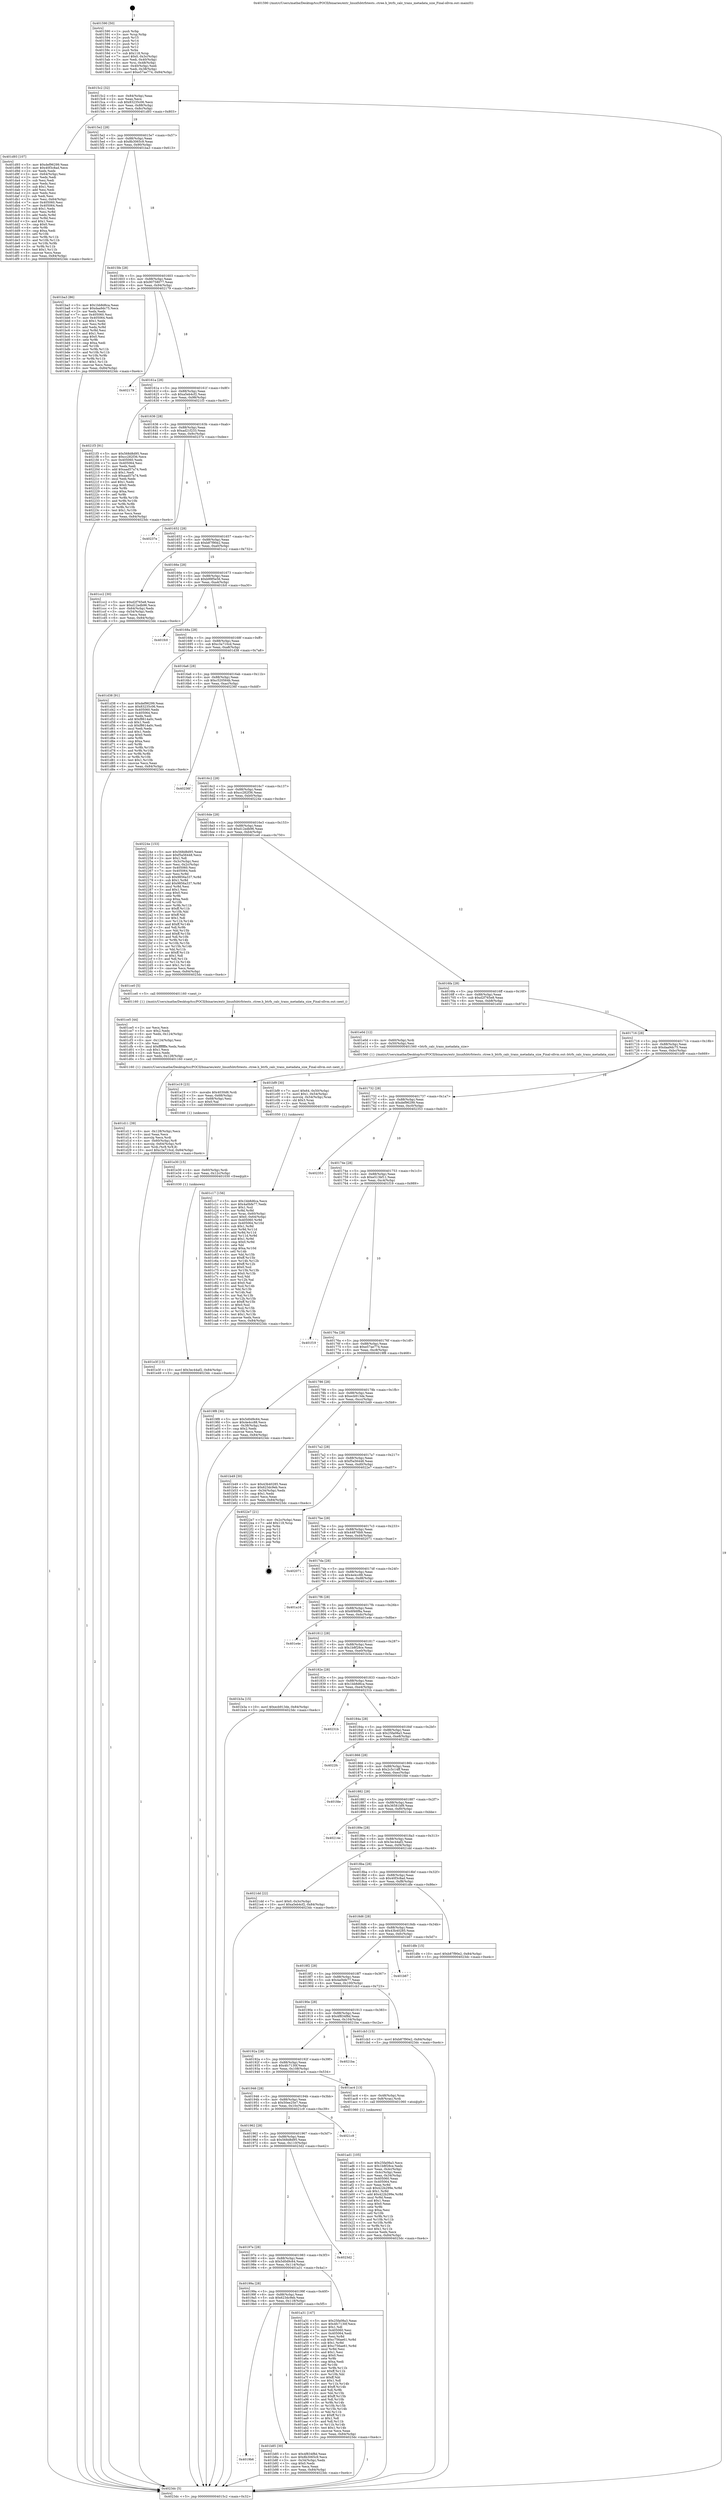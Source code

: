 digraph "0x401590" {
  label = "0x401590 (/mnt/c/Users/mathe/Desktop/tcc/POCII/binaries/extr_linuxfsbtrfstests..ctree.h_btrfs_calc_trans_metadata_size_Final-ollvm.out::main(0))"
  labelloc = "t"
  node[shape=record]

  Entry [label="",width=0.3,height=0.3,shape=circle,fillcolor=black,style=filled]
  "0x4015c2" [label="{
     0x4015c2 [32]\l
     | [instrs]\l
     &nbsp;&nbsp;0x4015c2 \<+6\>: mov -0x84(%rbp),%eax\l
     &nbsp;&nbsp;0x4015c8 \<+2\>: mov %eax,%ecx\l
     &nbsp;&nbsp;0x4015ca \<+6\>: sub $0x83235c06,%ecx\l
     &nbsp;&nbsp;0x4015d0 \<+6\>: mov %eax,-0x88(%rbp)\l
     &nbsp;&nbsp;0x4015d6 \<+6\>: mov %ecx,-0x8c(%rbp)\l
     &nbsp;&nbsp;0x4015dc \<+6\>: je 0000000000401d93 \<main+0x803\>\l
  }"]
  "0x401d93" [label="{
     0x401d93 [107]\l
     | [instrs]\l
     &nbsp;&nbsp;0x401d93 \<+5\>: mov $0xdef96299,%eax\l
     &nbsp;&nbsp;0x401d98 \<+5\>: mov $0x40f3c8ad,%ecx\l
     &nbsp;&nbsp;0x401d9d \<+2\>: xor %edx,%edx\l
     &nbsp;&nbsp;0x401d9f \<+3\>: mov -0x64(%rbp),%esi\l
     &nbsp;&nbsp;0x401da2 \<+2\>: mov %edx,%edi\l
     &nbsp;&nbsp;0x401da4 \<+2\>: sub %esi,%edi\l
     &nbsp;&nbsp;0x401da6 \<+2\>: mov %edx,%esi\l
     &nbsp;&nbsp;0x401da8 \<+3\>: sub $0x1,%esi\l
     &nbsp;&nbsp;0x401dab \<+2\>: add %esi,%edi\l
     &nbsp;&nbsp;0x401dad \<+2\>: mov %edx,%esi\l
     &nbsp;&nbsp;0x401daf \<+2\>: sub %edi,%esi\l
     &nbsp;&nbsp;0x401db1 \<+3\>: mov %esi,-0x64(%rbp)\l
     &nbsp;&nbsp;0x401db4 \<+7\>: mov 0x405060,%esi\l
     &nbsp;&nbsp;0x401dbb \<+7\>: mov 0x405064,%edi\l
     &nbsp;&nbsp;0x401dc2 \<+3\>: sub $0x1,%edx\l
     &nbsp;&nbsp;0x401dc5 \<+3\>: mov %esi,%r8d\l
     &nbsp;&nbsp;0x401dc8 \<+3\>: add %edx,%r8d\l
     &nbsp;&nbsp;0x401dcb \<+4\>: imul %r8d,%esi\l
     &nbsp;&nbsp;0x401dcf \<+3\>: and $0x1,%esi\l
     &nbsp;&nbsp;0x401dd2 \<+3\>: cmp $0x0,%esi\l
     &nbsp;&nbsp;0x401dd5 \<+4\>: sete %r9b\l
     &nbsp;&nbsp;0x401dd9 \<+3\>: cmp $0xa,%edi\l
     &nbsp;&nbsp;0x401ddc \<+4\>: setl %r10b\l
     &nbsp;&nbsp;0x401de0 \<+3\>: mov %r9b,%r11b\l
     &nbsp;&nbsp;0x401de3 \<+3\>: and %r10b,%r11b\l
     &nbsp;&nbsp;0x401de6 \<+3\>: xor %r10b,%r9b\l
     &nbsp;&nbsp;0x401de9 \<+3\>: or %r9b,%r11b\l
     &nbsp;&nbsp;0x401dec \<+4\>: test $0x1,%r11b\l
     &nbsp;&nbsp;0x401df0 \<+3\>: cmovne %ecx,%eax\l
     &nbsp;&nbsp;0x401df3 \<+6\>: mov %eax,-0x84(%rbp)\l
     &nbsp;&nbsp;0x401df9 \<+5\>: jmp 00000000004023dc \<main+0xe4c\>\l
  }"]
  "0x4015e2" [label="{
     0x4015e2 [28]\l
     | [instrs]\l
     &nbsp;&nbsp;0x4015e2 \<+5\>: jmp 00000000004015e7 \<main+0x57\>\l
     &nbsp;&nbsp;0x4015e7 \<+6\>: mov -0x88(%rbp),%eax\l
     &nbsp;&nbsp;0x4015ed \<+5\>: sub $0x8b3065c9,%eax\l
     &nbsp;&nbsp;0x4015f2 \<+6\>: mov %eax,-0x90(%rbp)\l
     &nbsp;&nbsp;0x4015f8 \<+6\>: je 0000000000401ba3 \<main+0x613\>\l
  }"]
  Exit [label="",width=0.3,height=0.3,shape=circle,fillcolor=black,style=filled,peripheries=2]
  "0x401ba3" [label="{
     0x401ba3 [86]\l
     | [instrs]\l
     &nbsp;&nbsp;0x401ba3 \<+5\>: mov $0x1bb8d6ca,%eax\l
     &nbsp;&nbsp;0x401ba8 \<+5\>: mov $0xdaa9dc75,%ecx\l
     &nbsp;&nbsp;0x401bad \<+2\>: xor %edx,%edx\l
     &nbsp;&nbsp;0x401baf \<+7\>: mov 0x405060,%esi\l
     &nbsp;&nbsp;0x401bb6 \<+7\>: mov 0x405064,%edi\l
     &nbsp;&nbsp;0x401bbd \<+3\>: sub $0x1,%edx\l
     &nbsp;&nbsp;0x401bc0 \<+3\>: mov %esi,%r8d\l
     &nbsp;&nbsp;0x401bc3 \<+3\>: add %edx,%r8d\l
     &nbsp;&nbsp;0x401bc6 \<+4\>: imul %r8d,%esi\l
     &nbsp;&nbsp;0x401bca \<+3\>: and $0x1,%esi\l
     &nbsp;&nbsp;0x401bcd \<+3\>: cmp $0x0,%esi\l
     &nbsp;&nbsp;0x401bd0 \<+4\>: sete %r9b\l
     &nbsp;&nbsp;0x401bd4 \<+3\>: cmp $0xa,%edi\l
     &nbsp;&nbsp;0x401bd7 \<+4\>: setl %r10b\l
     &nbsp;&nbsp;0x401bdb \<+3\>: mov %r9b,%r11b\l
     &nbsp;&nbsp;0x401bde \<+3\>: and %r10b,%r11b\l
     &nbsp;&nbsp;0x401be1 \<+3\>: xor %r10b,%r9b\l
     &nbsp;&nbsp;0x401be4 \<+3\>: or %r9b,%r11b\l
     &nbsp;&nbsp;0x401be7 \<+4\>: test $0x1,%r11b\l
     &nbsp;&nbsp;0x401beb \<+3\>: cmovne %ecx,%eax\l
     &nbsp;&nbsp;0x401bee \<+6\>: mov %eax,-0x84(%rbp)\l
     &nbsp;&nbsp;0x401bf4 \<+5\>: jmp 00000000004023dc \<main+0xe4c\>\l
  }"]
  "0x4015fe" [label="{
     0x4015fe [28]\l
     | [instrs]\l
     &nbsp;&nbsp;0x4015fe \<+5\>: jmp 0000000000401603 \<main+0x73\>\l
     &nbsp;&nbsp;0x401603 \<+6\>: mov -0x88(%rbp),%eax\l
     &nbsp;&nbsp;0x401609 \<+5\>: sub $0x90758077,%eax\l
     &nbsp;&nbsp;0x40160e \<+6\>: mov %eax,-0x94(%rbp)\l
     &nbsp;&nbsp;0x401614 \<+6\>: je 0000000000402179 \<main+0xbe9\>\l
  }"]
  "0x401e3f" [label="{
     0x401e3f [15]\l
     | [instrs]\l
     &nbsp;&nbsp;0x401e3f \<+10\>: movl $0x3ec44af2,-0x84(%rbp)\l
     &nbsp;&nbsp;0x401e49 \<+5\>: jmp 00000000004023dc \<main+0xe4c\>\l
  }"]
  "0x402179" [label="{
     0x402179\l
  }", style=dashed]
  "0x40161a" [label="{
     0x40161a [28]\l
     | [instrs]\l
     &nbsp;&nbsp;0x40161a \<+5\>: jmp 000000000040161f \<main+0x8f\>\l
     &nbsp;&nbsp;0x40161f \<+6\>: mov -0x88(%rbp),%eax\l
     &nbsp;&nbsp;0x401625 \<+5\>: sub $0xa5eb4cf2,%eax\l
     &nbsp;&nbsp;0x40162a \<+6\>: mov %eax,-0x98(%rbp)\l
     &nbsp;&nbsp;0x401630 \<+6\>: je 00000000004021f3 \<main+0xc63\>\l
  }"]
  "0x401e30" [label="{
     0x401e30 [15]\l
     | [instrs]\l
     &nbsp;&nbsp;0x401e30 \<+4\>: mov -0x60(%rbp),%rdi\l
     &nbsp;&nbsp;0x401e34 \<+6\>: mov %eax,-0x12c(%rbp)\l
     &nbsp;&nbsp;0x401e3a \<+5\>: call 0000000000401030 \<free@plt\>\l
     | [calls]\l
     &nbsp;&nbsp;0x401030 \{1\} (unknown)\l
  }"]
  "0x4021f3" [label="{
     0x4021f3 [91]\l
     | [instrs]\l
     &nbsp;&nbsp;0x4021f3 \<+5\>: mov $0x568d8d95,%eax\l
     &nbsp;&nbsp;0x4021f8 \<+5\>: mov $0xcc282f36,%ecx\l
     &nbsp;&nbsp;0x4021fd \<+7\>: mov 0x405060,%edx\l
     &nbsp;&nbsp;0x402204 \<+7\>: mov 0x405064,%esi\l
     &nbsp;&nbsp;0x40220b \<+2\>: mov %edx,%edi\l
     &nbsp;&nbsp;0x40220d \<+6\>: add $0xaad57a74,%edi\l
     &nbsp;&nbsp;0x402213 \<+3\>: sub $0x1,%edi\l
     &nbsp;&nbsp;0x402216 \<+6\>: sub $0xaad57a74,%edi\l
     &nbsp;&nbsp;0x40221c \<+3\>: imul %edi,%edx\l
     &nbsp;&nbsp;0x40221f \<+3\>: and $0x1,%edx\l
     &nbsp;&nbsp;0x402222 \<+3\>: cmp $0x0,%edx\l
     &nbsp;&nbsp;0x402225 \<+4\>: sete %r8b\l
     &nbsp;&nbsp;0x402229 \<+3\>: cmp $0xa,%esi\l
     &nbsp;&nbsp;0x40222c \<+4\>: setl %r9b\l
     &nbsp;&nbsp;0x402230 \<+3\>: mov %r8b,%r10b\l
     &nbsp;&nbsp;0x402233 \<+3\>: and %r9b,%r10b\l
     &nbsp;&nbsp;0x402236 \<+3\>: xor %r9b,%r8b\l
     &nbsp;&nbsp;0x402239 \<+3\>: or %r8b,%r10b\l
     &nbsp;&nbsp;0x40223c \<+4\>: test $0x1,%r10b\l
     &nbsp;&nbsp;0x402240 \<+3\>: cmovne %ecx,%eax\l
     &nbsp;&nbsp;0x402243 \<+6\>: mov %eax,-0x84(%rbp)\l
     &nbsp;&nbsp;0x402249 \<+5\>: jmp 00000000004023dc \<main+0xe4c\>\l
  }"]
  "0x401636" [label="{
     0x401636 [28]\l
     | [instrs]\l
     &nbsp;&nbsp;0x401636 \<+5\>: jmp 000000000040163b \<main+0xab\>\l
     &nbsp;&nbsp;0x40163b \<+6\>: mov -0x88(%rbp),%eax\l
     &nbsp;&nbsp;0x401641 \<+5\>: sub $0xad21f233,%eax\l
     &nbsp;&nbsp;0x401646 \<+6\>: mov %eax,-0x9c(%rbp)\l
     &nbsp;&nbsp;0x40164c \<+6\>: je 000000000040237e \<main+0xdee\>\l
  }"]
  "0x401e19" [label="{
     0x401e19 [23]\l
     | [instrs]\l
     &nbsp;&nbsp;0x401e19 \<+10\>: movabs $0x4030d6,%rdi\l
     &nbsp;&nbsp;0x401e23 \<+3\>: mov %eax,-0x68(%rbp)\l
     &nbsp;&nbsp;0x401e26 \<+3\>: mov -0x68(%rbp),%esi\l
     &nbsp;&nbsp;0x401e29 \<+2\>: mov $0x0,%al\l
     &nbsp;&nbsp;0x401e2b \<+5\>: call 0000000000401040 \<printf@plt\>\l
     | [calls]\l
     &nbsp;&nbsp;0x401040 \{1\} (unknown)\l
  }"]
  "0x40237e" [label="{
     0x40237e\l
  }", style=dashed]
  "0x401652" [label="{
     0x401652 [28]\l
     | [instrs]\l
     &nbsp;&nbsp;0x401652 \<+5\>: jmp 0000000000401657 \<main+0xc7\>\l
     &nbsp;&nbsp;0x401657 \<+6\>: mov -0x88(%rbp),%eax\l
     &nbsp;&nbsp;0x40165d \<+5\>: sub $0xb87f90e2,%eax\l
     &nbsp;&nbsp;0x401662 \<+6\>: mov %eax,-0xa0(%rbp)\l
     &nbsp;&nbsp;0x401668 \<+6\>: je 0000000000401cc2 \<main+0x732\>\l
  }"]
  "0x401d11" [label="{
     0x401d11 [39]\l
     | [instrs]\l
     &nbsp;&nbsp;0x401d11 \<+6\>: mov -0x128(%rbp),%ecx\l
     &nbsp;&nbsp;0x401d17 \<+3\>: imul %eax,%ecx\l
     &nbsp;&nbsp;0x401d1a \<+3\>: movslq %ecx,%rdi\l
     &nbsp;&nbsp;0x401d1d \<+4\>: mov -0x60(%rbp),%r8\l
     &nbsp;&nbsp;0x401d21 \<+4\>: movslq -0x64(%rbp),%r9\l
     &nbsp;&nbsp;0x401d25 \<+4\>: mov %rdi,(%r8,%r9,8)\l
     &nbsp;&nbsp;0x401d29 \<+10\>: movl $0xc3a710cd,-0x84(%rbp)\l
     &nbsp;&nbsp;0x401d33 \<+5\>: jmp 00000000004023dc \<main+0xe4c\>\l
  }"]
  "0x401cc2" [label="{
     0x401cc2 [30]\l
     | [instrs]\l
     &nbsp;&nbsp;0x401cc2 \<+5\>: mov $0xd2f765e8,%eax\l
     &nbsp;&nbsp;0x401cc7 \<+5\>: mov $0xd12edb96,%ecx\l
     &nbsp;&nbsp;0x401ccc \<+3\>: mov -0x64(%rbp),%edx\l
     &nbsp;&nbsp;0x401ccf \<+3\>: cmp -0x54(%rbp),%edx\l
     &nbsp;&nbsp;0x401cd2 \<+3\>: cmovl %ecx,%eax\l
     &nbsp;&nbsp;0x401cd5 \<+6\>: mov %eax,-0x84(%rbp)\l
     &nbsp;&nbsp;0x401cdb \<+5\>: jmp 00000000004023dc \<main+0xe4c\>\l
  }"]
  "0x40166e" [label="{
     0x40166e [28]\l
     | [instrs]\l
     &nbsp;&nbsp;0x40166e \<+5\>: jmp 0000000000401673 \<main+0xe3\>\l
     &nbsp;&nbsp;0x401673 \<+6\>: mov -0x88(%rbp),%eax\l
     &nbsp;&nbsp;0x401679 \<+5\>: sub $0xb99f5e56,%eax\l
     &nbsp;&nbsp;0x40167e \<+6\>: mov %eax,-0xa4(%rbp)\l
     &nbsp;&nbsp;0x401684 \<+6\>: je 0000000000401fc0 \<main+0xa30\>\l
  }"]
  "0x401ce5" [label="{
     0x401ce5 [44]\l
     | [instrs]\l
     &nbsp;&nbsp;0x401ce5 \<+2\>: xor %ecx,%ecx\l
     &nbsp;&nbsp;0x401ce7 \<+5\>: mov $0x2,%edx\l
     &nbsp;&nbsp;0x401cec \<+6\>: mov %edx,-0x124(%rbp)\l
     &nbsp;&nbsp;0x401cf2 \<+1\>: cltd\l
     &nbsp;&nbsp;0x401cf3 \<+6\>: mov -0x124(%rbp),%esi\l
     &nbsp;&nbsp;0x401cf9 \<+2\>: idiv %esi\l
     &nbsp;&nbsp;0x401cfb \<+6\>: imul $0xfffffffe,%edx,%edx\l
     &nbsp;&nbsp;0x401d01 \<+3\>: sub $0x1,%ecx\l
     &nbsp;&nbsp;0x401d04 \<+2\>: sub %ecx,%edx\l
     &nbsp;&nbsp;0x401d06 \<+6\>: mov %edx,-0x128(%rbp)\l
     &nbsp;&nbsp;0x401d0c \<+5\>: call 0000000000401160 \<next_i\>\l
     | [calls]\l
     &nbsp;&nbsp;0x401160 \{1\} (/mnt/c/Users/mathe/Desktop/tcc/POCII/binaries/extr_linuxfsbtrfstests..ctree.h_btrfs_calc_trans_metadata_size_Final-ollvm.out::next_i)\l
  }"]
  "0x401fc0" [label="{
     0x401fc0\l
  }", style=dashed]
  "0x40168a" [label="{
     0x40168a [28]\l
     | [instrs]\l
     &nbsp;&nbsp;0x40168a \<+5\>: jmp 000000000040168f \<main+0xff\>\l
     &nbsp;&nbsp;0x40168f \<+6\>: mov -0x88(%rbp),%eax\l
     &nbsp;&nbsp;0x401695 \<+5\>: sub $0xc3a710cd,%eax\l
     &nbsp;&nbsp;0x40169a \<+6\>: mov %eax,-0xa8(%rbp)\l
     &nbsp;&nbsp;0x4016a0 \<+6\>: je 0000000000401d38 \<main+0x7a8\>\l
  }"]
  "0x401c17" [label="{
     0x401c17 [156]\l
     | [instrs]\l
     &nbsp;&nbsp;0x401c17 \<+5\>: mov $0x1bb8d6ca,%ecx\l
     &nbsp;&nbsp;0x401c1c \<+5\>: mov $0x4a0bfe77,%edx\l
     &nbsp;&nbsp;0x401c21 \<+3\>: mov $0x1,%sil\l
     &nbsp;&nbsp;0x401c24 \<+3\>: xor %r8d,%r8d\l
     &nbsp;&nbsp;0x401c27 \<+4\>: mov %rax,-0x60(%rbp)\l
     &nbsp;&nbsp;0x401c2b \<+7\>: movl $0x0,-0x64(%rbp)\l
     &nbsp;&nbsp;0x401c32 \<+8\>: mov 0x405060,%r9d\l
     &nbsp;&nbsp;0x401c3a \<+8\>: mov 0x405064,%r10d\l
     &nbsp;&nbsp;0x401c42 \<+4\>: sub $0x1,%r8d\l
     &nbsp;&nbsp;0x401c46 \<+3\>: mov %r9d,%r11d\l
     &nbsp;&nbsp;0x401c49 \<+3\>: add %r8d,%r11d\l
     &nbsp;&nbsp;0x401c4c \<+4\>: imul %r11d,%r9d\l
     &nbsp;&nbsp;0x401c50 \<+4\>: and $0x1,%r9d\l
     &nbsp;&nbsp;0x401c54 \<+4\>: cmp $0x0,%r9d\l
     &nbsp;&nbsp;0x401c58 \<+3\>: sete %bl\l
     &nbsp;&nbsp;0x401c5b \<+4\>: cmp $0xa,%r10d\l
     &nbsp;&nbsp;0x401c5f \<+4\>: setl %r14b\l
     &nbsp;&nbsp;0x401c63 \<+3\>: mov %bl,%r15b\l
     &nbsp;&nbsp;0x401c66 \<+4\>: xor $0xff,%r15b\l
     &nbsp;&nbsp;0x401c6a \<+3\>: mov %r14b,%r12b\l
     &nbsp;&nbsp;0x401c6d \<+4\>: xor $0xff,%r12b\l
     &nbsp;&nbsp;0x401c71 \<+4\>: xor $0x0,%sil\l
     &nbsp;&nbsp;0x401c75 \<+3\>: mov %r15b,%r13b\l
     &nbsp;&nbsp;0x401c78 \<+4\>: and $0x0,%r13b\l
     &nbsp;&nbsp;0x401c7c \<+3\>: and %sil,%bl\l
     &nbsp;&nbsp;0x401c7f \<+3\>: mov %r12b,%al\l
     &nbsp;&nbsp;0x401c82 \<+2\>: and $0x0,%al\l
     &nbsp;&nbsp;0x401c84 \<+3\>: and %sil,%r14b\l
     &nbsp;&nbsp;0x401c87 \<+3\>: or %bl,%r13b\l
     &nbsp;&nbsp;0x401c8a \<+3\>: or %r14b,%al\l
     &nbsp;&nbsp;0x401c8d \<+3\>: xor %al,%r13b\l
     &nbsp;&nbsp;0x401c90 \<+3\>: or %r12b,%r15b\l
     &nbsp;&nbsp;0x401c93 \<+4\>: xor $0xff,%r15b\l
     &nbsp;&nbsp;0x401c97 \<+4\>: or $0x0,%sil\l
     &nbsp;&nbsp;0x401c9b \<+3\>: and %sil,%r15b\l
     &nbsp;&nbsp;0x401c9e \<+3\>: or %r15b,%r13b\l
     &nbsp;&nbsp;0x401ca1 \<+4\>: test $0x1,%r13b\l
     &nbsp;&nbsp;0x401ca5 \<+3\>: cmovne %edx,%ecx\l
     &nbsp;&nbsp;0x401ca8 \<+6\>: mov %ecx,-0x84(%rbp)\l
     &nbsp;&nbsp;0x401cae \<+5\>: jmp 00000000004023dc \<main+0xe4c\>\l
  }"]
  "0x401d38" [label="{
     0x401d38 [91]\l
     | [instrs]\l
     &nbsp;&nbsp;0x401d38 \<+5\>: mov $0xdef96299,%eax\l
     &nbsp;&nbsp;0x401d3d \<+5\>: mov $0x83235c06,%ecx\l
     &nbsp;&nbsp;0x401d42 \<+7\>: mov 0x405060,%edx\l
     &nbsp;&nbsp;0x401d49 \<+7\>: mov 0x405064,%esi\l
     &nbsp;&nbsp;0x401d50 \<+2\>: mov %edx,%edi\l
     &nbsp;&nbsp;0x401d52 \<+6\>: add $0xf8614a0c,%edi\l
     &nbsp;&nbsp;0x401d58 \<+3\>: sub $0x1,%edi\l
     &nbsp;&nbsp;0x401d5b \<+6\>: sub $0xf8614a0c,%edi\l
     &nbsp;&nbsp;0x401d61 \<+3\>: imul %edi,%edx\l
     &nbsp;&nbsp;0x401d64 \<+3\>: and $0x1,%edx\l
     &nbsp;&nbsp;0x401d67 \<+3\>: cmp $0x0,%edx\l
     &nbsp;&nbsp;0x401d6a \<+4\>: sete %r8b\l
     &nbsp;&nbsp;0x401d6e \<+3\>: cmp $0xa,%esi\l
     &nbsp;&nbsp;0x401d71 \<+4\>: setl %r9b\l
     &nbsp;&nbsp;0x401d75 \<+3\>: mov %r8b,%r10b\l
     &nbsp;&nbsp;0x401d78 \<+3\>: and %r9b,%r10b\l
     &nbsp;&nbsp;0x401d7b \<+3\>: xor %r9b,%r8b\l
     &nbsp;&nbsp;0x401d7e \<+3\>: or %r8b,%r10b\l
     &nbsp;&nbsp;0x401d81 \<+4\>: test $0x1,%r10b\l
     &nbsp;&nbsp;0x401d85 \<+3\>: cmovne %ecx,%eax\l
     &nbsp;&nbsp;0x401d88 \<+6\>: mov %eax,-0x84(%rbp)\l
     &nbsp;&nbsp;0x401d8e \<+5\>: jmp 00000000004023dc \<main+0xe4c\>\l
  }"]
  "0x4016a6" [label="{
     0x4016a6 [28]\l
     | [instrs]\l
     &nbsp;&nbsp;0x4016a6 \<+5\>: jmp 00000000004016ab \<main+0x11b\>\l
     &nbsp;&nbsp;0x4016ab \<+6\>: mov -0x88(%rbp),%eax\l
     &nbsp;&nbsp;0x4016b1 \<+5\>: sub $0xc520564b,%eax\l
     &nbsp;&nbsp;0x4016b6 \<+6\>: mov %eax,-0xac(%rbp)\l
     &nbsp;&nbsp;0x4016bc \<+6\>: je 000000000040236f \<main+0xddf\>\l
  }"]
  "0x4019b6" [label="{
     0x4019b6\l
  }", style=dashed]
  "0x40236f" [label="{
     0x40236f\l
  }", style=dashed]
  "0x4016c2" [label="{
     0x4016c2 [28]\l
     | [instrs]\l
     &nbsp;&nbsp;0x4016c2 \<+5\>: jmp 00000000004016c7 \<main+0x137\>\l
     &nbsp;&nbsp;0x4016c7 \<+6\>: mov -0x88(%rbp),%eax\l
     &nbsp;&nbsp;0x4016cd \<+5\>: sub $0xcc282f36,%eax\l
     &nbsp;&nbsp;0x4016d2 \<+6\>: mov %eax,-0xb0(%rbp)\l
     &nbsp;&nbsp;0x4016d8 \<+6\>: je 000000000040224e \<main+0xcbe\>\l
  }"]
  "0x401b85" [label="{
     0x401b85 [30]\l
     | [instrs]\l
     &nbsp;&nbsp;0x401b85 \<+5\>: mov $0x4f834f8d,%eax\l
     &nbsp;&nbsp;0x401b8a \<+5\>: mov $0x8b3065c9,%ecx\l
     &nbsp;&nbsp;0x401b8f \<+3\>: mov -0x34(%rbp),%edx\l
     &nbsp;&nbsp;0x401b92 \<+3\>: cmp $0x0,%edx\l
     &nbsp;&nbsp;0x401b95 \<+3\>: cmove %ecx,%eax\l
     &nbsp;&nbsp;0x401b98 \<+6\>: mov %eax,-0x84(%rbp)\l
     &nbsp;&nbsp;0x401b9e \<+5\>: jmp 00000000004023dc \<main+0xe4c\>\l
  }"]
  "0x40224e" [label="{
     0x40224e [153]\l
     | [instrs]\l
     &nbsp;&nbsp;0x40224e \<+5\>: mov $0x568d8d95,%eax\l
     &nbsp;&nbsp;0x402253 \<+5\>: mov $0xf5a56448,%ecx\l
     &nbsp;&nbsp;0x402258 \<+2\>: mov $0x1,%dl\l
     &nbsp;&nbsp;0x40225a \<+3\>: mov -0x3c(%rbp),%esi\l
     &nbsp;&nbsp;0x40225d \<+3\>: mov %esi,-0x2c(%rbp)\l
     &nbsp;&nbsp;0x402260 \<+7\>: mov 0x405060,%esi\l
     &nbsp;&nbsp;0x402267 \<+7\>: mov 0x405064,%edi\l
     &nbsp;&nbsp;0x40226e \<+3\>: mov %esi,%r8d\l
     &nbsp;&nbsp;0x402271 \<+7\>: sub $0x9856a337,%r8d\l
     &nbsp;&nbsp;0x402278 \<+4\>: sub $0x1,%r8d\l
     &nbsp;&nbsp;0x40227c \<+7\>: add $0x9856a337,%r8d\l
     &nbsp;&nbsp;0x402283 \<+4\>: imul %r8d,%esi\l
     &nbsp;&nbsp;0x402287 \<+3\>: and $0x1,%esi\l
     &nbsp;&nbsp;0x40228a \<+3\>: cmp $0x0,%esi\l
     &nbsp;&nbsp;0x40228d \<+4\>: sete %r9b\l
     &nbsp;&nbsp;0x402291 \<+3\>: cmp $0xa,%edi\l
     &nbsp;&nbsp;0x402294 \<+4\>: setl %r10b\l
     &nbsp;&nbsp;0x402298 \<+3\>: mov %r9b,%r11b\l
     &nbsp;&nbsp;0x40229b \<+4\>: xor $0xff,%r11b\l
     &nbsp;&nbsp;0x40229f \<+3\>: mov %r10b,%bl\l
     &nbsp;&nbsp;0x4022a2 \<+3\>: xor $0xff,%bl\l
     &nbsp;&nbsp;0x4022a5 \<+3\>: xor $0x1,%dl\l
     &nbsp;&nbsp;0x4022a8 \<+3\>: mov %r11b,%r14b\l
     &nbsp;&nbsp;0x4022ab \<+4\>: and $0xff,%r14b\l
     &nbsp;&nbsp;0x4022af \<+3\>: and %dl,%r9b\l
     &nbsp;&nbsp;0x4022b2 \<+3\>: mov %bl,%r15b\l
     &nbsp;&nbsp;0x4022b5 \<+4\>: and $0xff,%r15b\l
     &nbsp;&nbsp;0x4022b9 \<+3\>: and %dl,%r10b\l
     &nbsp;&nbsp;0x4022bc \<+3\>: or %r9b,%r14b\l
     &nbsp;&nbsp;0x4022bf \<+3\>: or %r10b,%r15b\l
     &nbsp;&nbsp;0x4022c2 \<+3\>: xor %r15b,%r14b\l
     &nbsp;&nbsp;0x4022c5 \<+3\>: or %bl,%r11b\l
     &nbsp;&nbsp;0x4022c8 \<+4\>: xor $0xff,%r11b\l
     &nbsp;&nbsp;0x4022cc \<+3\>: or $0x1,%dl\l
     &nbsp;&nbsp;0x4022cf \<+3\>: and %dl,%r11b\l
     &nbsp;&nbsp;0x4022d2 \<+3\>: or %r11b,%r14b\l
     &nbsp;&nbsp;0x4022d5 \<+4\>: test $0x1,%r14b\l
     &nbsp;&nbsp;0x4022d9 \<+3\>: cmovne %ecx,%eax\l
     &nbsp;&nbsp;0x4022dc \<+6\>: mov %eax,-0x84(%rbp)\l
     &nbsp;&nbsp;0x4022e2 \<+5\>: jmp 00000000004023dc \<main+0xe4c\>\l
  }"]
  "0x4016de" [label="{
     0x4016de [28]\l
     | [instrs]\l
     &nbsp;&nbsp;0x4016de \<+5\>: jmp 00000000004016e3 \<main+0x153\>\l
     &nbsp;&nbsp;0x4016e3 \<+6\>: mov -0x88(%rbp),%eax\l
     &nbsp;&nbsp;0x4016e9 \<+5\>: sub $0xd12edb96,%eax\l
     &nbsp;&nbsp;0x4016ee \<+6\>: mov %eax,-0xb4(%rbp)\l
     &nbsp;&nbsp;0x4016f4 \<+6\>: je 0000000000401ce0 \<main+0x750\>\l
  }"]
  "0x401ad1" [label="{
     0x401ad1 [105]\l
     | [instrs]\l
     &nbsp;&nbsp;0x401ad1 \<+5\>: mov $0x25fa08a3,%ecx\l
     &nbsp;&nbsp;0x401ad6 \<+5\>: mov $0x1b8f28ce,%edx\l
     &nbsp;&nbsp;0x401adb \<+3\>: mov %eax,-0x4c(%rbp)\l
     &nbsp;&nbsp;0x401ade \<+3\>: mov -0x4c(%rbp),%eax\l
     &nbsp;&nbsp;0x401ae1 \<+3\>: mov %eax,-0x34(%rbp)\l
     &nbsp;&nbsp;0x401ae4 \<+7\>: mov 0x405060,%eax\l
     &nbsp;&nbsp;0x401aeb \<+7\>: mov 0x405064,%esi\l
     &nbsp;&nbsp;0x401af2 \<+3\>: mov %eax,%r8d\l
     &nbsp;&nbsp;0x401af5 \<+7\>: sub $0x422b299e,%r8d\l
     &nbsp;&nbsp;0x401afc \<+4\>: sub $0x1,%r8d\l
     &nbsp;&nbsp;0x401b00 \<+7\>: add $0x422b299e,%r8d\l
     &nbsp;&nbsp;0x401b07 \<+4\>: imul %r8d,%eax\l
     &nbsp;&nbsp;0x401b0b \<+3\>: and $0x1,%eax\l
     &nbsp;&nbsp;0x401b0e \<+3\>: cmp $0x0,%eax\l
     &nbsp;&nbsp;0x401b11 \<+4\>: sete %r9b\l
     &nbsp;&nbsp;0x401b15 \<+3\>: cmp $0xa,%esi\l
     &nbsp;&nbsp;0x401b18 \<+4\>: setl %r10b\l
     &nbsp;&nbsp;0x401b1c \<+3\>: mov %r9b,%r11b\l
     &nbsp;&nbsp;0x401b1f \<+3\>: and %r10b,%r11b\l
     &nbsp;&nbsp;0x401b22 \<+3\>: xor %r10b,%r9b\l
     &nbsp;&nbsp;0x401b25 \<+3\>: or %r9b,%r11b\l
     &nbsp;&nbsp;0x401b28 \<+4\>: test $0x1,%r11b\l
     &nbsp;&nbsp;0x401b2c \<+3\>: cmovne %edx,%ecx\l
     &nbsp;&nbsp;0x401b2f \<+6\>: mov %ecx,-0x84(%rbp)\l
     &nbsp;&nbsp;0x401b35 \<+5\>: jmp 00000000004023dc \<main+0xe4c\>\l
  }"]
  "0x401ce0" [label="{
     0x401ce0 [5]\l
     | [instrs]\l
     &nbsp;&nbsp;0x401ce0 \<+5\>: call 0000000000401160 \<next_i\>\l
     | [calls]\l
     &nbsp;&nbsp;0x401160 \{1\} (/mnt/c/Users/mathe/Desktop/tcc/POCII/binaries/extr_linuxfsbtrfstests..ctree.h_btrfs_calc_trans_metadata_size_Final-ollvm.out::next_i)\l
  }"]
  "0x4016fa" [label="{
     0x4016fa [28]\l
     | [instrs]\l
     &nbsp;&nbsp;0x4016fa \<+5\>: jmp 00000000004016ff \<main+0x16f\>\l
     &nbsp;&nbsp;0x4016ff \<+6\>: mov -0x88(%rbp),%eax\l
     &nbsp;&nbsp;0x401705 \<+5\>: sub $0xd2f765e8,%eax\l
     &nbsp;&nbsp;0x40170a \<+6\>: mov %eax,-0xb8(%rbp)\l
     &nbsp;&nbsp;0x401710 \<+6\>: je 0000000000401e0d \<main+0x87d\>\l
  }"]
  "0x40199a" [label="{
     0x40199a [28]\l
     | [instrs]\l
     &nbsp;&nbsp;0x40199a \<+5\>: jmp 000000000040199f \<main+0x40f\>\l
     &nbsp;&nbsp;0x40199f \<+6\>: mov -0x88(%rbp),%eax\l
     &nbsp;&nbsp;0x4019a5 \<+5\>: sub $0x623dc9eb,%eax\l
     &nbsp;&nbsp;0x4019aa \<+6\>: mov %eax,-0x118(%rbp)\l
     &nbsp;&nbsp;0x4019b0 \<+6\>: je 0000000000401b85 \<main+0x5f5\>\l
  }"]
  "0x401e0d" [label="{
     0x401e0d [12]\l
     | [instrs]\l
     &nbsp;&nbsp;0x401e0d \<+4\>: mov -0x60(%rbp),%rdi\l
     &nbsp;&nbsp;0x401e11 \<+3\>: mov -0x50(%rbp),%esi\l
     &nbsp;&nbsp;0x401e14 \<+5\>: call 0000000000401560 \<btrfs_calc_trans_metadata_size\>\l
     | [calls]\l
     &nbsp;&nbsp;0x401560 \{1\} (/mnt/c/Users/mathe/Desktop/tcc/POCII/binaries/extr_linuxfsbtrfstests..ctree.h_btrfs_calc_trans_metadata_size_Final-ollvm.out::btrfs_calc_trans_metadata_size)\l
  }"]
  "0x401716" [label="{
     0x401716 [28]\l
     | [instrs]\l
     &nbsp;&nbsp;0x401716 \<+5\>: jmp 000000000040171b \<main+0x18b\>\l
     &nbsp;&nbsp;0x40171b \<+6\>: mov -0x88(%rbp),%eax\l
     &nbsp;&nbsp;0x401721 \<+5\>: sub $0xdaa9dc75,%eax\l
     &nbsp;&nbsp;0x401726 \<+6\>: mov %eax,-0xbc(%rbp)\l
     &nbsp;&nbsp;0x40172c \<+6\>: je 0000000000401bf9 \<main+0x669\>\l
  }"]
  "0x401a31" [label="{
     0x401a31 [147]\l
     | [instrs]\l
     &nbsp;&nbsp;0x401a31 \<+5\>: mov $0x25fa08a3,%eax\l
     &nbsp;&nbsp;0x401a36 \<+5\>: mov $0x4fc7130f,%ecx\l
     &nbsp;&nbsp;0x401a3b \<+2\>: mov $0x1,%dl\l
     &nbsp;&nbsp;0x401a3d \<+7\>: mov 0x405060,%esi\l
     &nbsp;&nbsp;0x401a44 \<+7\>: mov 0x405064,%edi\l
     &nbsp;&nbsp;0x401a4b \<+3\>: mov %esi,%r8d\l
     &nbsp;&nbsp;0x401a4e \<+7\>: sub $0xc756ae61,%r8d\l
     &nbsp;&nbsp;0x401a55 \<+4\>: sub $0x1,%r8d\l
     &nbsp;&nbsp;0x401a59 \<+7\>: add $0xc756ae61,%r8d\l
     &nbsp;&nbsp;0x401a60 \<+4\>: imul %r8d,%esi\l
     &nbsp;&nbsp;0x401a64 \<+3\>: and $0x1,%esi\l
     &nbsp;&nbsp;0x401a67 \<+3\>: cmp $0x0,%esi\l
     &nbsp;&nbsp;0x401a6a \<+4\>: sete %r9b\l
     &nbsp;&nbsp;0x401a6e \<+3\>: cmp $0xa,%edi\l
     &nbsp;&nbsp;0x401a71 \<+4\>: setl %r10b\l
     &nbsp;&nbsp;0x401a75 \<+3\>: mov %r9b,%r11b\l
     &nbsp;&nbsp;0x401a78 \<+4\>: xor $0xff,%r11b\l
     &nbsp;&nbsp;0x401a7c \<+3\>: mov %r10b,%bl\l
     &nbsp;&nbsp;0x401a7f \<+3\>: xor $0xff,%bl\l
     &nbsp;&nbsp;0x401a82 \<+3\>: xor $0x1,%dl\l
     &nbsp;&nbsp;0x401a85 \<+3\>: mov %r11b,%r14b\l
     &nbsp;&nbsp;0x401a88 \<+4\>: and $0xff,%r14b\l
     &nbsp;&nbsp;0x401a8c \<+3\>: and %dl,%r9b\l
     &nbsp;&nbsp;0x401a8f \<+3\>: mov %bl,%r15b\l
     &nbsp;&nbsp;0x401a92 \<+4\>: and $0xff,%r15b\l
     &nbsp;&nbsp;0x401a96 \<+3\>: and %dl,%r10b\l
     &nbsp;&nbsp;0x401a99 \<+3\>: or %r9b,%r14b\l
     &nbsp;&nbsp;0x401a9c \<+3\>: or %r10b,%r15b\l
     &nbsp;&nbsp;0x401a9f \<+3\>: xor %r15b,%r14b\l
     &nbsp;&nbsp;0x401aa2 \<+3\>: or %bl,%r11b\l
     &nbsp;&nbsp;0x401aa5 \<+4\>: xor $0xff,%r11b\l
     &nbsp;&nbsp;0x401aa9 \<+3\>: or $0x1,%dl\l
     &nbsp;&nbsp;0x401aac \<+3\>: and %dl,%r11b\l
     &nbsp;&nbsp;0x401aaf \<+3\>: or %r11b,%r14b\l
     &nbsp;&nbsp;0x401ab2 \<+4\>: test $0x1,%r14b\l
     &nbsp;&nbsp;0x401ab6 \<+3\>: cmovne %ecx,%eax\l
     &nbsp;&nbsp;0x401ab9 \<+6\>: mov %eax,-0x84(%rbp)\l
     &nbsp;&nbsp;0x401abf \<+5\>: jmp 00000000004023dc \<main+0xe4c\>\l
  }"]
  "0x401bf9" [label="{
     0x401bf9 [30]\l
     | [instrs]\l
     &nbsp;&nbsp;0x401bf9 \<+7\>: movl $0x64,-0x50(%rbp)\l
     &nbsp;&nbsp;0x401c00 \<+7\>: movl $0x1,-0x54(%rbp)\l
     &nbsp;&nbsp;0x401c07 \<+4\>: movslq -0x54(%rbp),%rax\l
     &nbsp;&nbsp;0x401c0b \<+4\>: shl $0x3,%rax\l
     &nbsp;&nbsp;0x401c0f \<+3\>: mov %rax,%rdi\l
     &nbsp;&nbsp;0x401c12 \<+5\>: call 0000000000401050 \<malloc@plt\>\l
     | [calls]\l
     &nbsp;&nbsp;0x401050 \{1\} (unknown)\l
  }"]
  "0x401732" [label="{
     0x401732 [28]\l
     | [instrs]\l
     &nbsp;&nbsp;0x401732 \<+5\>: jmp 0000000000401737 \<main+0x1a7\>\l
     &nbsp;&nbsp;0x401737 \<+6\>: mov -0x88(%rbp),%eax\l
     &nbsp;&nbsp;0x40173d \<+5\>: sub $0xdef96299,%eax\l
     &nbsp;&nbsp;0x401742 \<+6\>: mov %eax,-0xc0(%rbp)\l
     &nbsp;&nbsp;0x401748 \<+6\>: je 0000000000402353 \<main+0xdc3\>\l
  }"]
  "0x40197e" [label="{
     0x40197e [28]\l
     | [instrs]\l
     &nbsp;&nbsp;0x40197e \<+5\>: jmp 0000000000401983 \<main+0x3f3\>\l
     &nbsp;&nbsp;0x401983 \<+6\>: mov -0x88(%rbp),%eax\l
     &nbsp;&nbsp;0x401989 \<+5\>: sub $0x5d0d9c64,%eax\l
     &nbsp;&nbsp;0x40198e \<+6\>: mov %eax,-0x114(%rbp)\l
     &nbsp;&nbsp;0x401994 \<+6\>: je 0000000000401a31 \<main+0x4a1\>\l
  }"]
  "0x402353" [label="{
     0x402353\l
  }", style=dashed]
  "0x40174e" [label="{
     0x40174e [28]\l
     | [instrs]\l
     &nbsp;&nbsp;0x40174e \<+5\>: jmp 0000000000401753 \<main+0x1c3\>\l
     &nbsp;&nbsp;0x401753 \<+6\>: mov -0x88(%rbp),%eax\l
     &nbsp;&nbsp;0x401759 \<+5\>: sub $0xe513bf11,%eax\l
     &nbsp;&nbsp;0x40175e \<+6\>: mov %eax,-0xc4(%rbp)\l
     &nbsp;&nbsp;0x401764 \<+6\>: je 0000000000401f19 \<main+0x989\>\l
  }"]
  "0x4023d2" [label="{
     0x4023d2\l
  }", style=dashed]
  "0x401f19" [label="{
     0x401f19\l
  }", style=dashed]
  "0x40176a" [label="{
     0x40176a [28]\l
     | [instrs]\l
     &nbsp;&nbsp;0x40176a \<+5\>: jmp 000000000040176f \<main+0x1df\>\l
     &nbsp;&nbsp;0x40176f \<+6\>: mov -0x88(%rbp),%eax\l
     &nbsp;&nbsp;0x401775 \<+5\>: sub $0xe57ae774,%eax\l
     &nbsp;&nbsp;0x40177a \<+6\>: mov %eax,-0xc8(%rbp)\l
     &nbsp;&nbsp;0x401780 \<+6\>: je 00000000004019f8 \<main+0x468\>\l
  }"]
  "0x401962" [label="{
     0x401962 [28]\l
     | [instrs]\l
     &nbsp;&nbsp;0x401962 \<+5\>: jmp 0000000000401967 \<main+0x3d7\>\l
     &nbsp;&nbsp;0x401967 \<+6\>: mov -0x88(%rbp),%eax\l
     &nbsp;&nbsp;0x40196d \<+5\>: sub $0x568d8d95,%eax\l
     &nbsp;&nbsp;0x401972 \<+6\>: mov %eax,-0x110(%rbp)\l
     &nbsp;&nbsp;0x401978 \<+6\>: je 00000000004023d2 \<main+0xe42\>\l
  }"]
  "0x4019f8" [label="{
     0x4019f8 [30]\l
     | [instrs]\l
     &nbsp;&nbsp;0x4019f8 \<+5\>: mov $0x5d0d9c64,%eax\l
     &nbsp;&nbsp;0x4019fd \<+5\>: mov $0x4e4cc88,%ecx\l
     &nbsp;&nbsp;0x401a02 \<+3\>: mov -0x38(%rbp),%edx\l
     &nbsp;&nbsp;0x401a05 \<+3\>: cmp $0x2,%edx\l
     &nbsp;&nbsp;0x401a08 \<+3\>: cmovne %ecx,%eax\l
     &nbsp;&nbsp;0x401a0b \<+6\>: mov %eax,-0x84(%rbp)\l
     &nbsp;&nbsp;0x401a11 \<+5\>: jmp 00000000004023dc \<main+0xe4c\>\l
  }"]
  "0x401786" [label="{
     0x401786 [28]\l
     | [instrs]\l
     &nbsp;&nbsp;0x401786 \<+5\>: jmp 000000000040178b \<main+0x1fb\>\l
     &nbsp;&nbsp;0x40178b \<+6\>: mov -0x88(%rbp),%eax\l
     &nbsp;&nbsp;0x401791 \<+5\>: sub $0xecb913de,%eax\l
     &nbsp;&nbsp;0x401796 \<+6\>: mov %eax,-0xcc(%rbp)\l
     &nbsp;&nbsp;0x40179c \<+6\>: je 0000000000401b49 \<main+0x5b9\>\l
  }"]
  "0x4023dc" [label="{
     0x4023dc [5]\l
     | [instrs]\l
     &nbsp;&nbsp;0x4023dc \<+5\>: jmp 00000000004015c2 \<main+0x32\>\l
  }"]
  "0x401590" [label="{
     0x401590 [50]\l
     | [instrs]\l
     &nbsp;&nbsp;0x401590 \<+1\>: push %rbp\l
     &nbsp;&nbsp;0x401591 \<+3\>: mov %rsp,%rbp\l
     &nbsp;&nbsp;0x401594 \<+2\>: push %r15\l
     &nbsp;&nbsp;0x401596 \<+2\>: push %r14\l
     &nbsp;&nbsp;0x401598 \<+2\>: push %r13\l
     &nbsp;&nbsp;0x40159a \<+2\>: push %r12\l
     &nbsp;&nbsp;0x40159c \<+1\>: push %rbx\l
     &nbsp;&nbsp;0x40159d \<+7\>: sub $0x118,%rsp\l
     &nbsp;&nbsp;0x4015a4 \<+7\>: movl $0x0,-0x3c(%rbp)\l
     &nbsp;&nbsp;0x4015ab \<+3\>: mov %edi,-0x40(%rbp)\l
     &nbsp;&nbsp;0x4015ae \<+4\>: mov %rsi,-0x48(%rbp)\l
     &nbsp;&nbsp;0x4015b2 \<+3\>: mov -0x40(%rbp),%edi\l
     &nbsp;&nbsp;0x4015b5 \<+3\>: mov %edi,-0x38(%rbp)\l
     &nbsp;&nbsp;0x4015b8 \<+10\>: movl $0xe57ae774,-0x84(%rbp)\l
  }"]
  "0x4021c9" [label="{
     0x4021c9\l
  }", style=dashed]
  "0x401b49" [label="{
     0x401b49 [30]\l
     | [instrs]\l
     &nbsp;&nbsp;0x401b49 \<+5\>: mov $0x43b40285,%eax\l
     &nbsp;&nbsp;0x401b4e \<+5\>: mov $0x623dc9eb,%ecx\l
     &nbsp;&nbsp;0x401b53 \<+3\>: mov -0x34(%rbp),%edx\l
     &nbsp;&nbsp;0x401b56 \<+3\>: cmp $0x1,%edx\l
     &nbsp;&nbsp;0x401b59 \<+3\>: cmovl %ecx,%eax\l
     &nbsp;&nbsp;0x401b5c \<+6\>: mov %eax,-0x84(%rbp)\l
     &nbsp;&nbsp;0x401b62 \<+5\>: jmp 00000000004023dc \<main+0xe4c\>\l
  }"]
  "0x4017a2" [label="{
     0x4017a2 [28]\l
     | [instrs]\l
     &nbsp;&nbsp;0x4017a2 \<+5\>: jmp 00000000004017a7 \<main+0x217\>\l
     &nbsp;&nbsp;0x4017a7 \<+6\>: mov -0x88(%rbp),%eax\l
     &nbsp;&nbsp;0x4017ad \<+5\>: sub $0xf5a56448,%eax\l
     &nbsp;&nbsp;0x4017b2 \<+6\>: mov %eax,-0xd0(%rbp)\l
     &nbsp;&nbsp;0x4017b8 \<+6\>: je 00000000004022e7 \<main+0xd57\>\l
  }"]
  "0x401946" [label="{
     0x401946 [28]\l
     | [instrs]\l
     &nbsp;&nbsp;0x401946 \<+5\>: jmp 000000000040194b \<main+0x3bb\>\l
     &nbsp;&nbsp;0x40194b \<+6\>: mov -0x88(%rbp),%eax\l
     &nbsp;&nbsp;0x401951 \<+5\>: sub $0x50ee25e7,%eax\l
     &nbsp;&nbsp;0x401956 \<+6\>: mov %eax,-0x10c(%rbp)\l
     &nbsp;&nbsp;0x40195c \<+6\>: je 00000000004021c9 \<main+0xc39\>\l
  }"]
  "0x4022e7" [label="{
     0x4022e7 [21]\l
     | [instrs]\l
     &nbsp;&nbsp;0x4022e7 \<+3\>: mov -0x2c(%rbp),%eax\l
     &nbsp;&nbsp;0x4022ea \<+7\>: add $0x118,%rsp\l
     &nbsp;&nbsp;0x4022f1 \<+1\>: pop %rbx\l
     &nbsp;&nbsp;0x4022f2 \<+2\>: pop %r12\l
     &nbsp;&nbsp;0x4022f4 \<+2\>: pop %r13\l
     &nbsp;&nbsp;0x4022f6 \<+2\>: pop %r14\l
     &nbsp;&nbsp;0x4022f8 \<+2\>: pop %r15\l
     &nbsp;&nbsp;0x4022fa \<+1\>: pop %rbp\l
     &nbsp;&nbsp;0x4022fb \<+1\>: ret\l
  }"]
  "0x4017be" [label="{
     0x4017be [28]\l
     | [instrs]\l
     &nbsp;&nbsp;0x4017be \<+5\>: jmp 00000000004017c3 \<main+0x233\>\l
     &nbsp;&nbsp;0x4017c3 \<+6\>: mov -0x88(%rbp),%eax\l
     &nbsp;&nbsp;0x4017c9 \<+5\>: sub $0x44876b9,%eax\l
     &nbsp;&nbsp;0x4017ce \<+6\>: mov %eax,-0xd4(%rbp)\l
     &nbsp;&nbsp;0x4017d4 \<+6\>: je 0000000000402071 \<main+0xae1\>\l
  }"]
  "0x401ac4" [label="{
     0x401ac4 [13]\l
     | [instrs]\l
     &nbsp;&nbsp;0x401ac4 \<+4\>: mov -0x48(%rbp),%rax\l
     &nbsp;&nbsp;0x401ac8 \<+4\>: mov 0x8(%rax),%rdi\l
     &nbsp;&nbsp;0x401acc \<+5\>: call 0000000000401060 \<atoi@plt\>\l
     | [calls]\l
     &nbsp;&nbsp;0x401060 \{1\} (unknown)\l
  }"]
  "0x402071" [label="{
     0x402071\l
  }", style=dashed]
  "0x4017da" [label="{
     0x4017da [28]\l
     | [instrs]\l
     &nbsp;&nbsp;0x4017da \<+5\>: jmp 00000000004017df \<main+0x24f\>\l
     &nbsp;&nbsp;0x4017df \<+6\>: mov -0x88(%rbp),%eax\l
     &nbsp;&nbsp;0x4017e5 \<+5\>: sub $0x4e4cc88,%eax\l
     &nbsp;&nbsp;0x4017ea \<+6\>: mov %eax,-0xd8(%rbp)\l
     &nbsp;&nbsp;0x4017f0 \<+6\>: je 0000000000401a16 \<main+0x486\>\l
  }"]
  "0x40192a" [label="{
     0x40192a [28]\l
     | [instrs]\l
     &nbsp;&nbsp;0x40192a \<+5\>: jmp 000000000040192f \<main+0x39f\>\l
     &nbsp;&nbsp;0x40192f \<+6\>: mov -0x88(%rbp),%eax\l
     &nbsp;&nbsp;0x401935 \<+5\>: sub $0x4fc7130f,%eax\l
     &nbsp;&nbsp;0x40193a \<+6\>: mov %eax,-0x108(%rbp)\l
     &nbsp;&nbsp;0x401940 \<+6\>: je 0000000000401ac4 \<main+0x534\>\l
  }"]
  "0x401a16" [label="{
     0x401a16\l
  }", style=dashed]
  "0x4017f6" [label="{
     0x4017f6 [28]\l
     | [instrs]\l
     &nbsp;&nbsp;0x4017f6 \<+5\>: jmp 00000000004017fb \<main+0x26b\>\l
     &nbsp;&nbsp;0x4017fb \<+6\>: mov -0x88(%rbp),%eax\l
     &nbsp;&nbsp;0x401801 \<+5\>: sub $0x6f46f8a,%eax\l
     &nbsp;&nbsp;0x401806 \<+6\>: mov %eax,-0xdc(%rbp)\l
     &nbsp;&nbsp;0x40180c \<+6\>: je 0000000000401e4e \<main+0x8be\>\l
  }"]
  "0x4021ba" [label="{
     0x4021ba\l
  }", style=dashed]
  "0x401e4e" [label="{
     0x401e4e\l
  }", style=dashed]
  "0x401812" [label="{
     0x401812 [28]\l
     | [instrs]\l
     &nbsp;&nbsp;0x401812 \<+5\>: jmp 0000000000401817 \<main+0x287\>\l
     &nbsp;&nbsp;0x401817 \<+6\>: mov -0x88(%rbp),%eax\l
     &nbsp;&nbsp;0x40181d \<+5\>: sub $0x1b8f28ce,%eax\l
     &nbsp;&nbsp;0x401822 \<+6\>: mov %eax,-0xe0(%rbp)\l
     &nbsp;&nbsp;0x401828 \<+6\>: je 0000000000401b3a \<main+0x5aa\>\l
  }"]
  "0x40190e" [label="{
     0x40190e [28]\l
     | [instrs]\l
     &nbsp;&nbsp;0x40190e \<+5\>: jmp 0000000000401913 \<main+0x383\>\l
     &nbsp;&nbsp;0x401913 \<+6\>: mov -0x88(%rbp),%eax\l
     &nbsp;&nbsp;0x401919 \<+5\>: sub $0x4f834f8d,%eax\l
     &nbsp;&nbsp;0x40191e \<+6\>: mov %eax,-0x104(%rbp)\l
     &nbsp;&nbsp;0x401924 \<+6\>: je 00000000004021ba \<main+0xc2a\>\l
  }"]
  "0x401b3a" [label="{
     0x401b3a [15]\l
     | [instrs]\l
     &nbsp;&nbsp;0x401b3a \<+10\>: movl $0xecb913de,-0x84(%rbp)\l
     &nbsp;&nbsp;0x401b44 \<+5\>: jmp 00000000004023dc \<main+0xe4c\>\l
  }"]
  "0x40182e" [label="{
     0x40182e [28]\l
     | [instrs]\l
     &nbsp;&nbsp;0x40182e \<+5\>: jmp 0000000000401833 \<main+0x2a3\>\l
     &nbsp;&nbsp;0x401833 \<+6\>: mov -0x88(%rbp),%eax\l
     &nbsp;&nbsp;0x401839 \<+5\>: sub $0x1bb8d6ca,%eax\l
     &nbsp;&nbsp;0x40183e \<+6\>: mov %eax,-0xe4(%rbp)\l
     &nbsp;&nbsp;0x401844 \<+6\>: je 000000000040231b \<main+0xd8b\>\l
  }"]
  "0x401cb3" [label="{
     0x401cb3 [15]\l
     | [instrs]\l
     &nbsp;&nbsp;0x401cb3 \<+10\>: movl $0xb87f90e2,-0x84(%rbp)\l
     &nbsp;&nbsp;0x401cbd \<+5\>: jmp 00000000004023dc \<main+0xe4c\>\l
  }"]
  "0x40231b" [label="{
     0x40231b\l
  }", style=dashed]
  "0x40184a" [label="{
     0x40184a [28]\l
     | [instrs]\l
     &nbsp;&nbsp;0x40184a \<+5\>: jmp 000000000040184f \<main+0x2bf\>\l
     &nbsp;&nbsp;0x40184f \<+6\>: mov -0x88(%rbp),%eax\l
     &nbsp;&nbsp;0x401855 \<+5\>: sub $0x25fa08a3,%eax\l
     &nbsp;&nbsp;0x40185a \<+6\>: mov %eax,-0xe8(%rbp)\l
     &nbsp;&nbsp;0x401860 \<+6\>: je 00000000004022fc \<main+0xd6c\>\l
  }"]
  "0x4018f2" [label="{
     0x4018f2 [28]\l
     | [instrs]\l
     &nbsp;&nbsp;0x4018f2 \<+5\>: jmp 00000000004018f7 \<main+0x367\>\l
     &nbsp;&nbsp;0x4018f7 \<+6\>: mov -0x88(%rbp),%eax\l
     &nbsp;&nbsp;0x4018fd \<+5\>: sub $0x4a0bfe77,%eax\l
     &nbsp;&nbsp;0x401902 \<+6\>: mov %eax,-0x100(%rbp)\l
     &nbsp;&nbsp;0x401908 \<+6\>: je 0000000000401cb3 \<main+0x723\>\l
  }"]
  "0x4022fc" [label="{
     0x4022fc\l
  }", style=dashed]
  "0x401866" [label="{
     0x401866 [28]\l
     | [instrs]\l
     &nbsp;&nbsp;0x401866 \<+5\>: jmp 000000000040186b \<main+0x2db\>\l
     &nbsp;&nbsp;0x40186b \<+6\>: mov -0x88(%rbp),%eax\l
     &nbsp;&nbsp;0x401871 \<+5\>: sub $0x2c5c14ff,%eax\l
     &nbsp;&nbsp;0x401876 \<+6\>: mov %eax,-0xec(%rbp)\l
     &nbsp;&nbsp;0x40187c \<+6\>: je 0000000000401fde \<main+0xa4e\>\l
  }"]
  "0x401b67" [label="{
     0x401b67\l
  }", style=dashed]
  "0x401fde" [label="{
     0x401fde\l
  }", style=dashed]
  "0x401882" [label="{
     0x401882 [28]\l
     | [instrs]\l
     &nbsp;&nbsp;0x401882 \<+5\>: jmp 0000000000401887 \<main+0x2f7\>\l
     &nbsp;&nbsp;0x401887 \<+6\>: mov -0x88(%rbp),%eax\l
     &nbsp;&nbsp;0x40188d \<+5\>: sub $0x36581bf9,%eax\l
     &nbsp;&nbsp;0x401892 \<+6\>: mov %eax,-0xf0(%rbp)\l
     &nbsp;&nbsp;0x401898 \<+6\>: je 000000000040214e \<main+0xbbe\>\l
  }"]
  "0x4018d6" [label="{
     0x4018d6 [28]\l
     | [instrs]\l
     &nbsp;&nbsp;0x4018d6 \<+5\>: jmp 00000000004018db \<main+0x34b\>\l
     &nbsp;&nbsp;0x4018db \<+6\>: mov -0x88(%rbp),%eax\l
     &nbsp;&nbsp;0x4018e1 \<+5\>: sub $0x43b40285,%eax\l
     &nbsp;&nbsp;0x4018e6 \<+6\>: mov %eax,-0xfc(%rbp)\l
     &nbsp;&nbsp;0x4018ec \<+6\>: je 0000000000401b67 \<main+0x5d7\>\l
  }"]
  "0x40214e" [label="{
     0x40214e\l
  }", style=dashed]
  "0x40189e" [label="{
     0x40189e [28]\l
     | [instrs]\l
     &nbsp;&nbsp;0x40189e \<+5\>: jmp 00000000004018a3 \<main+0x313\>\l
     &nbsp;&nbsp;0x4018a3 \<+6\>: mov -0x88(%rbp),%eax\l
     &nbsp;&nbsp;0x4018a9 \<+5\>: sub $0x3ec44af2,%eax\l
     &nbsp;&nbsp;0x4018ae \<+6\>: mov %eax,-0xf4(%rbp)\l
     &nbsp;&nbsp;0x4018b4 \<+6\>: je 00000000004021dd \<main+0xc4d\>\l
  }"]
  "0x401dfe" [label="{
     0x401dfe [15]\l
     | [instrs]\l
     &nbsp;&nbsp;0x401dfe \<+10\>: movl $0xb87f90e2,-0x84(%rbp)\l
     &nbsp;&nbsp;0x401e08 \<+5\>: jmp 00000000004023dc \<main+0xe4c\>\l
  }"]
  "0x4021dd" [label="{
     0x4021dd [22]\l
     | [instrs]\l
     &nbsp;&nbsp;0x4021dd \<+7\>: movl $0x0,-0x3c(%rbp)\l
     &nbsp;&nbsp;0x4021e4 \<+10\>: movl $0xa5eb4cf2,-0x84(%rbp)\l
     &nbsp;&nbsp;0x4021ee \<+5\>: jmp 00000000004023dc \<main+0xe4c\>\l
  }"]
  "0x4018ba" [label="{
     0x4018ba [28]\l
     | [instrs]\l
     &nbsp;&nbsp;0x4018ba \<+5\>: jmp 00000000004018bf \<main+0x32f\>\l
     &nbsp;&nbsp;0x4018bf \<+6\>: mov -0x88(%rbp),%eax\l
     &nbsp;&nbsp;0x4018c5 \<+5\>: sub $0x40f3c8ad,%eax\l
     &nbsp;&nbsp;0x4018ca \<+6\>: mov %eax,-0xf8(%rbp)\l
     &nbsp;&nbsp;0x4018d0 \<+6\>: je 0000000000401dfe \<main+0x86e\>\l
  }"]
  Entry -> "0x401590" [label=" 1"]
  "0x4015c2" -> "0x401d93" [label=" 1"]
  "0x4015c2" -> "0x4015e2" [label=" 19"]
  "0x4022e7" -> Exit [label=" 1"]
  "0x4015e2" -> "0x401ba3" [label=" 1"]
  "0x4015e2" -> "0x4015fe" [label=" 18"]
  "0x40224e" -> "0x4023dc" [label=" 1"]
  "0x4015fe" -> "0x402179" [label=" 0"]
  "0x4015fe" -> "0x40161a" [label=" 18"]
  "0x4021f3" -> "0x4023dc" [label=" 1"]
  "0x40161a" -> "0x4021f3" [label=" 1"]
  "0x40161a" -> "0x401636" [label=" 17"]
  "0x4021dd" -> "0x4023dc" [label=" 1"]
  "0x401636" -> "0x40237e" [label=" 0"]
  "0x401636" -> "0x401652" [label=" 17"]
  "0x401e3f" -> "0x4023dc" [label=" 1"]
  "0x401652" -> "0x401cc2" [label=" 2"]
  "0x401652" -> "0x40166e" [label=" 15"]
  "0x401e30" -> "0x401e3f" [label=" 1"]
  "0x40166e" -> "0x401fc0" [label=" 0"]
  "0x40166e" -> "0x40168a" [label=" 15"]
  "0x401e19" -> "0x401e30" [label=" 1"]
  "0x40168a" -> "0x401d38" [label=" 1"]
  "0x40168a" -> "0x4016a6" [label=" 14"]
  "0x401e0d" -> "0x401e19" [label=" 1"]
  "0x4016a6" -> "0x40236f" [label=" 0"]
  "0x4016a6" -> "0x4016c2" [label=" 14"]
  "0x401dfe" -> "0x4023dc" [label=" 1"]
  "0x4016c2" -> "0x40224e" [label=" 1"]
  "0x4016c2" -> "0x4016de" [label=" 13"]
  "0x401d93" -> "0x4023dc" [label=" 1"]
  "0x4016de" -> "0x401ce0" [label=" 1"]
  "0x4016de" -> "0x4016fa" [label=" 12"]
  "0x401d11" -> "0x4023dc" [label=" 1"]
  "0x4016fa" -> "0x401e0d" [label=" 1"]
  "0x4016fa" -> "0x401716" [label=" 11"]
  "0x401ce5" -> "0x401d11" [label=" 1"]
  "0x401716" -> "0x401bf9" [label=" 1"]
  "0x401716" -> "0x401732" [label=" 10"]
  "0x401ce0" -> "0x401ce5" [label=" 1"]
  "0x401732" -> "0x402353" [label=" 0"]
  "0x401732" -> "0x40174e" [label=" 10"]
  "0x401cb3" -> "0x4023dc" [label=" 1"]
  "0x40174e" -> "0x401f19" [label=" 0"]
  "0x40174e" -> "0x40176a" [label=" 10"]
  "0x401c17" -> "0x4023dc" [label=" 1"]
  "0x40176a" -> "0x4019f8" [label=" 1"]
  "0x40176a" -> "0x401786" [label=" 9"]
  "0x4019f8" -> "0x4023dc" [label=" 1"]
  "0x401590" -> "0x4015c2" [label=" 1"]
  "0x4023dc" -> "0x4015c2" [label=" 19"]
  "0x401ba3" -> "0x4023dc" [label=" 1"]
  "0x401786" -> "0x401b49" [label=" 1"]
  "0x401786" -> "0x4017a2" [label=" 8"]
  "0x401b85" -> "0x4023dc" [label=" 1"]
  "0x4017a2" -> "0x4022e7" [label=" 1"]
  "0x4017a2" -> "0x4017be" [label=" 7"]
  "0x40199a" -> "0x401b85" [label=" 1"]
  "0x4017be" -> "0x402071" [label=" 0"]
  "0x4017be" -> "0x4017da" [label=" 7"]
  "0x401d38" -> "0x4023dc" [label=" 1"]
  "0x4017da" -> "0x401a16" [label=" 0"]
  "0x4017da" -> "0x4017f6" [label=" 7"]
  "0x401b3a" -> "0x4023dc" [label=" 1"]
  "0x4017f6" -> "0x401e4e" [label=" 0"]
  "0x4017f6" -> "0x401812" [label=" 7"]
  "0x401ad1" -> "0x4023dc" [label=" 1"]
  "0x401812" -> "0x401b3a" [label=" 1"]
  "0x401812" -> "0x40182e" [label=" 6"]
  "0x401a31" -> "0x4023dc" [label=" 1"]
  "0x40182e" -> "0x40231b" [label=" 0"]
  "0x40182e" -> "0x40184a" [label=" 6"]
  "0x40197e" -> "0x40199a" [label=" 1"]
  "0x40184a" -> "0x4022fc" [label=" 0"]
  "0x40184a" -> "0x401866" [label=" 6"]
  "0x401cc2" -> "0x4023dc" [label=" 2"]
  "0x401866" -> "0x401fde" [label=" 0"]
  "0x401866" -> "0x401882" [label=" 6"]
  "0x401962" -> "0x40197e" [label=" 2"]
  "0x401882" -> "0x40214e" [label=" 0"]
  "0x401882" -> "0x40189e" [label=" 6"]
  "0x401bf9" -> "0x401c17" [label=" 1"]
  "0x40189e" -> "0x4021dd" [label=" 1"]
  "0x40189e" -> "0x4018ba" [label=" 5"]
  "0x401946" -> "0x401962" [label=" 2"]
  "0x4018ba" -> "0x401dfe" [label=" 1"]
  "0x4018ba" -> "0x4018d6" [label=" 4"]
  "0x401962" -> "0x4023d2" [label=" 0"]
  "0x4018d6" -> "0x401b67" [label=" 0"]
  "0x4018d6" -> "0x4018f2" [label=" 4"]
  "0x40197e" -> "0x401a31" [label=" 1"]
  "0x4018f2" -> "0x401cb3" [label=" 1"]
  "0x4018f2" -> "0x40190e" [label=" 3"]
  "0x401ac4" -> "0x401ad1" [label=" 1"]
  "0x40190e" -> "0x4021ba" [label=" 0"]
  "0x40190e" -> "0x40192a" [label=" 3"]
  "0x401b49" -> "0x4023dc" [label=" 1"]
  "0x40192a" -> "0x401ac4" [label=" 1"]
  "0x40192a" -> "0x401946" [label=" 2"]
  "0x40199a" -> "0x4019b6" [label=" 0"]
  "0x401946" -> "0x4021c9" [label=" 0"]
}
